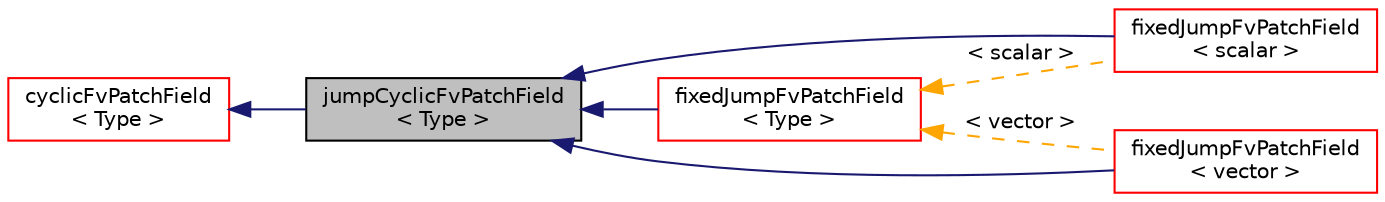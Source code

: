 digraph "jumpCyclicFvPatchField&lt; Type &gt;"
{
  bgcolor="transparent";
  edge [fontname="Helvetica",fontsize="10",labelfontname="Helvetica",labelfontsize="10"];
  node [fontname="Helvetica",fontsize="10",shape=record];
  rankdir="LR";
  Node1 [label="jumpCyclicFvPatchField\l\< Type \>",height=0.2,width=0.4,color="black", fillcolor="grey75", style="filled" fontcolor="black"];
  Node2 -> Node1 [dir="back",color="midnightblue",fontsize="10",style="solid",fontname="Helvetica"];
  Node2 [label="cyclicFvPatchField\l\< Type \>",height=0.2,width=0.4,color="red",URL="$classFoam_1_1cyclicFvPatchField.html",tooltip="This boundary condition enforces a cyclic condition between a pair of boundaries. ..."];
  Node1 -> Node3 [dir="back",color="midnightblue",fontsize="10",style="solid",fontname="Helvetica"];
  Node3 [label="fixedJumpFvPatchField\l\< scalar \>",height=0.2,width=0.4,color="red",URL="$classFoam_1_1fixedJumpFvPatchField.html"];
  Node1 -> Node4 [dir="back",color="midnightblue",fontsize="10",style="solid",fontname="Helvetica"];
  Node4 [label="fixedJumpFvPatchField\l\< vector \>",height=0.2,width=0.4,color="red",URL="$classFoam_1_1fixedJumpFvPatchField.html"];
  Node1 -> Node5 [dir="back",color="midnightblue",fontsize="10",style="solid",fontname="Helvetica"];
  Node5 [label="fixedJumpFvPatchField\l\< Type \>",height=0.2,width=0.4,color="red",URL="$classFoam_1_1fixedJumpFvPatchField.html",tooltip="This boundary condition provides a jump condition, using the cyclic condition as a base..."];
  Node5 -> Node3 [dir="back",color="orange",fontsize="10",style="dashed",label=" \< scalar \>" ,fontname="Helvetica"];
  Node5 -> Node4 [dir="back",color="orange",fontsize="10",style="dashed",label=" \< vector \>" ,fontname="Helvetica"];
}
